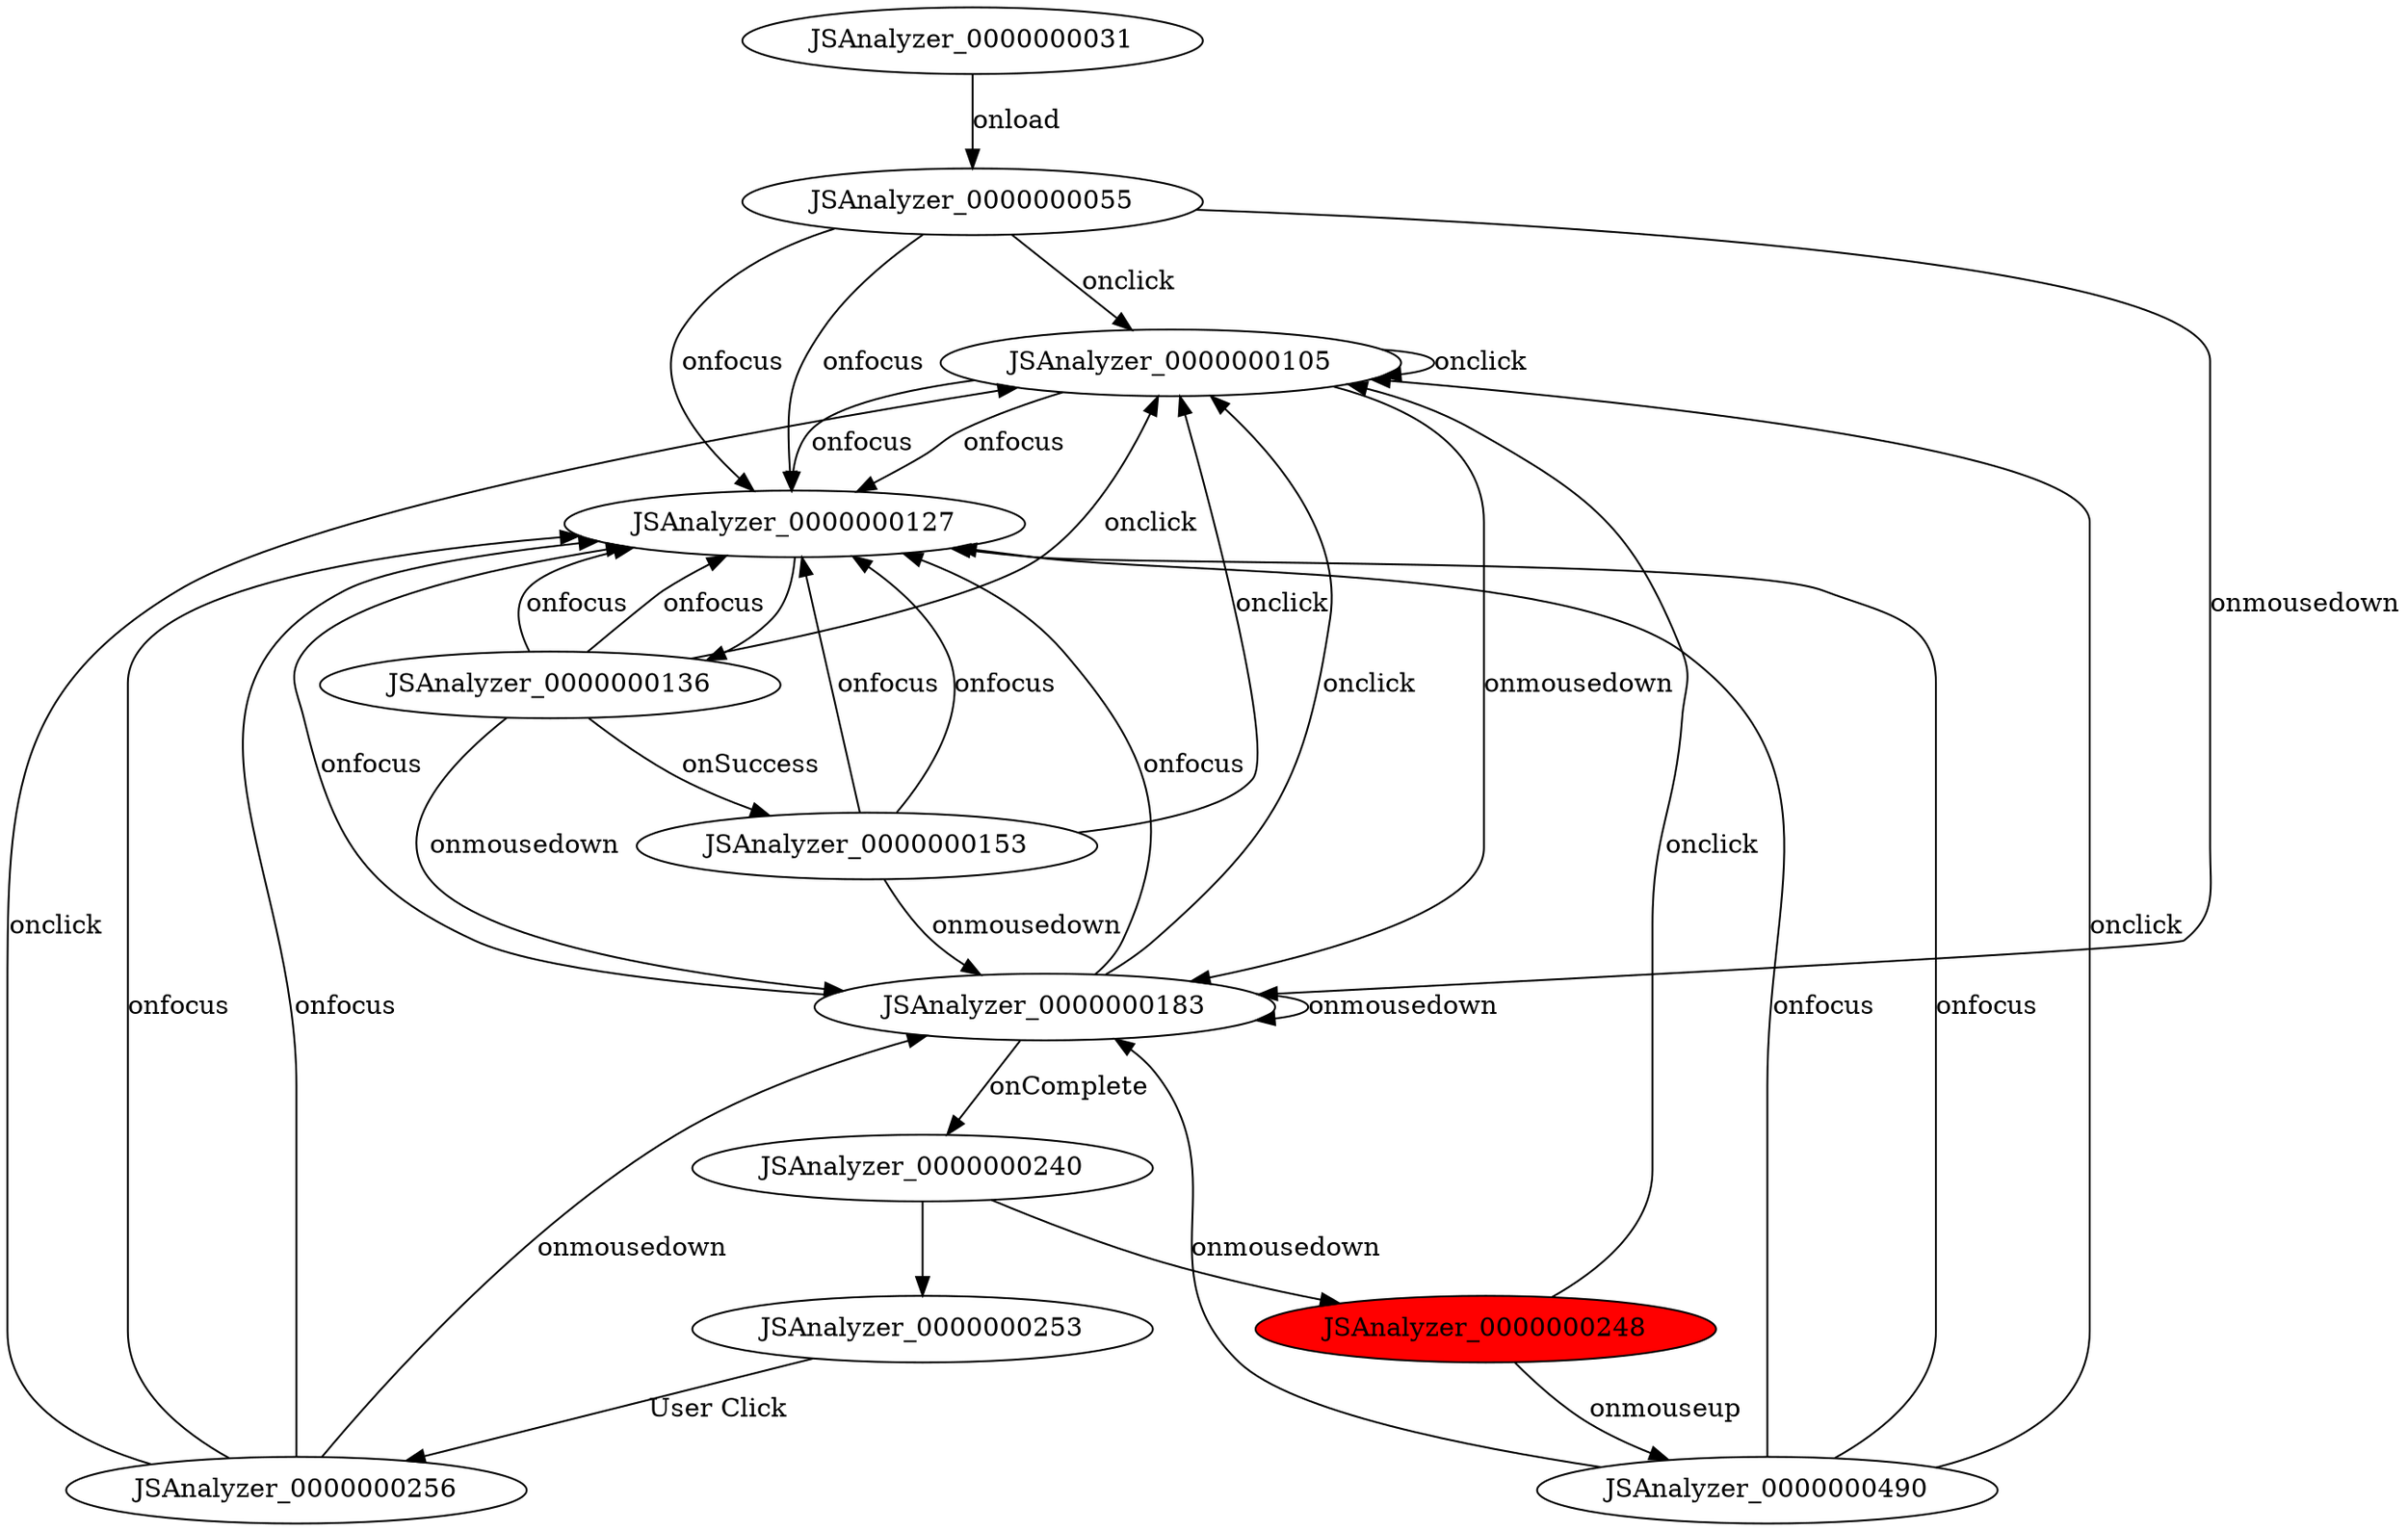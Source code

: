 digraph FSM {
JSAnalyzer_0000000031 [];
JSAnalyzer_0000000055 [];
JSAnalyzer_0000000105 [];
JSAnalyzer_0000000127 [];
JSAnalyzer_0000000136 [];
JSAnalyzer_0000000153 [];
JSAnalyzer_0000000183 [];
JSAnalyzer_0000000240 [];
JSAnalyzer_0000000248 [style=filled,fillcolor=red];
JSAnalyzer_0000000253 [];
JSAnalyzer_0000000490 [];
JSAnalyzer_0000000256 [];
JSAnalyzer_0000000127 -> JSAnalyzer_0000000136 []
JSAnalyzer_0000000240 -> JSAnalyzer_0000000248 []
JSAnalyzer_0000000240 -> JSAnalyzer_0000000253 []
JSAnalyzer_0000000031 -> JSAnalyzer_0000000055 [label="onload"]
JSAnalyzer_0000000055 -> JSAnalyzer_0000000127 [label="onfocus"]
JSAnalyzer_0000000055 -> JSAnalyzer_0000000127 [label="onfocus"]
JSAnalyzer_0000000055 -> JSAnalyzer_0000000183 [label="onmousedown"]
JSAnalyzer_0000000055 -> JSAnalyzer_0000000105 [label="onclick"]
JSAnalyzer_0000000105 -> JSAnalyzer_0000000127 [label="onfocus"]
JSAnalyzer_0000000105 -> JSAnalyzer_0000000127 [label="onfocus"]
JSAnalyzer_0000000105 -> JSAnalyzer_0000000183 [label="onmousedown"]
JSAnalyzer_0000000105 -> JSAnalyzer_0000000105 [label="onclick"]
JSAnalyzer_0000000136 -> JSAnalyzer_0000000153 [label="onSuccess"]
JSAnalyzer_0000000136 -> JSAnalyzer_0000000127 [label="onfocus"]
JSAnalyzer_0000000136 -> JSAnalyzer_0000000127 [label="onfocus"]
JSAnalyzer_0000000136 -> JSAnalyzer_0000000183 [label="onmousedown"]
JSAnalyzer_0000000136 -> JSAnalyzer_0000000105 [label="onclick"]
JSAnalyzer_0000000153 -> JSAnalyzer_0000000127 [label="onfocus"]
JSAnalyzer_0000000153 -> JSAnalyzer_0000000127 [label="onfocus"]
JSAnalyzer_0000000153 -> JSAnalyzer_0000000183 [label="onmousedown"]
JSAnalyzer_0000000153 -> JSAnalyzer_0000000105 [label="onclick"]
JSAnalyzer_0000000183 -> JSAnalyzer_0000000240 [label="onComplete"]
JSAnalyzer_0000000183 -> JSAnalyzer_0000000127 [label="onfocus"]
JSAnalyzer_0000000183 -> JSAnalyzer_0000000127 [label="onfocus"]
JSAnalyzer_0000000183 -> JSAnalyzer_0000000183 [label="onmousedown"]
JSAnalyzer_0000000183 -> JSAnalyzer_0000000105 [label="onclick"]
JSAnalyzer_0000000248 -> JSAnalyzer_0000000490 [label="onmouseup"]
JSAnalyzer_0000000248 -> JSAnalyzer_0000000105 [label="onclick"]
JSAnalyzer_0000000253 -> JSAnalyzer_0000000256 [label="User Click"]
JSAnalyzer_0000000490 -> JSAnalyzer_0000000127 [label="onfocus"]
JSAnalyzer_0000000490 -> JSAnalyzer_0000000127 [label="onfocus"]
JSAnalyzer_0000000490 -> JSAnalyzer_0000000183 [label="onmousedown"]
JSAnalyzer_0000000490 -> JSAnalyzer_0000000105 [label="onclick"]
JSAnalyzer_0000000256 -> JSAnalyzer_0000000127 [label="onfocus"]
JSAnalyzer_0000000256 -> JSAnalyzer_0000000127 [label="onfocus"]
JSAnalyzer_0000000256 -> JSAnalyzer_0000000183 [label="onmousedown"]
JSAnalyzer_0000000256 -> JSAnalyzer_0000000105 [label="onclick"]
}
